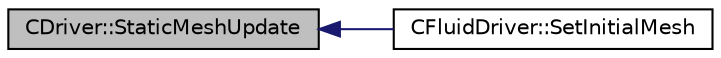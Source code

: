 digraph "CDriver::StaticMeshUpdate"
{
  edge [fontname="Helvetica",fontsize="10",labelfontname="Helvetica",labelfontsize="10"];
  node [fontname="Helvetica",fontsize="10",shape=record];
  rankdir="LR";
  Node2061 [label="CDriver::StaticMeshUpdate",height=0.2,width=0.4,color="black", fillcolor="grey75", style="filled", fontcolor="black"];
  Node2061 -> Node2062 [dir="back",color="midnightblue",fontsize="10",style="solid",fontname="Helvetica"];
  Node2062 [label="CFluidDriver::SetInitialMesh",height=0.2,width=0.4,color="black", fillcolor="white", style="filled",URL="$class_c_fluid_driver.html#a6b77850d3e7c1a1531de9ea7a32f4ea7",tooltip="Perform a mesh deformation as initial condition (multiple zone). "];
}
